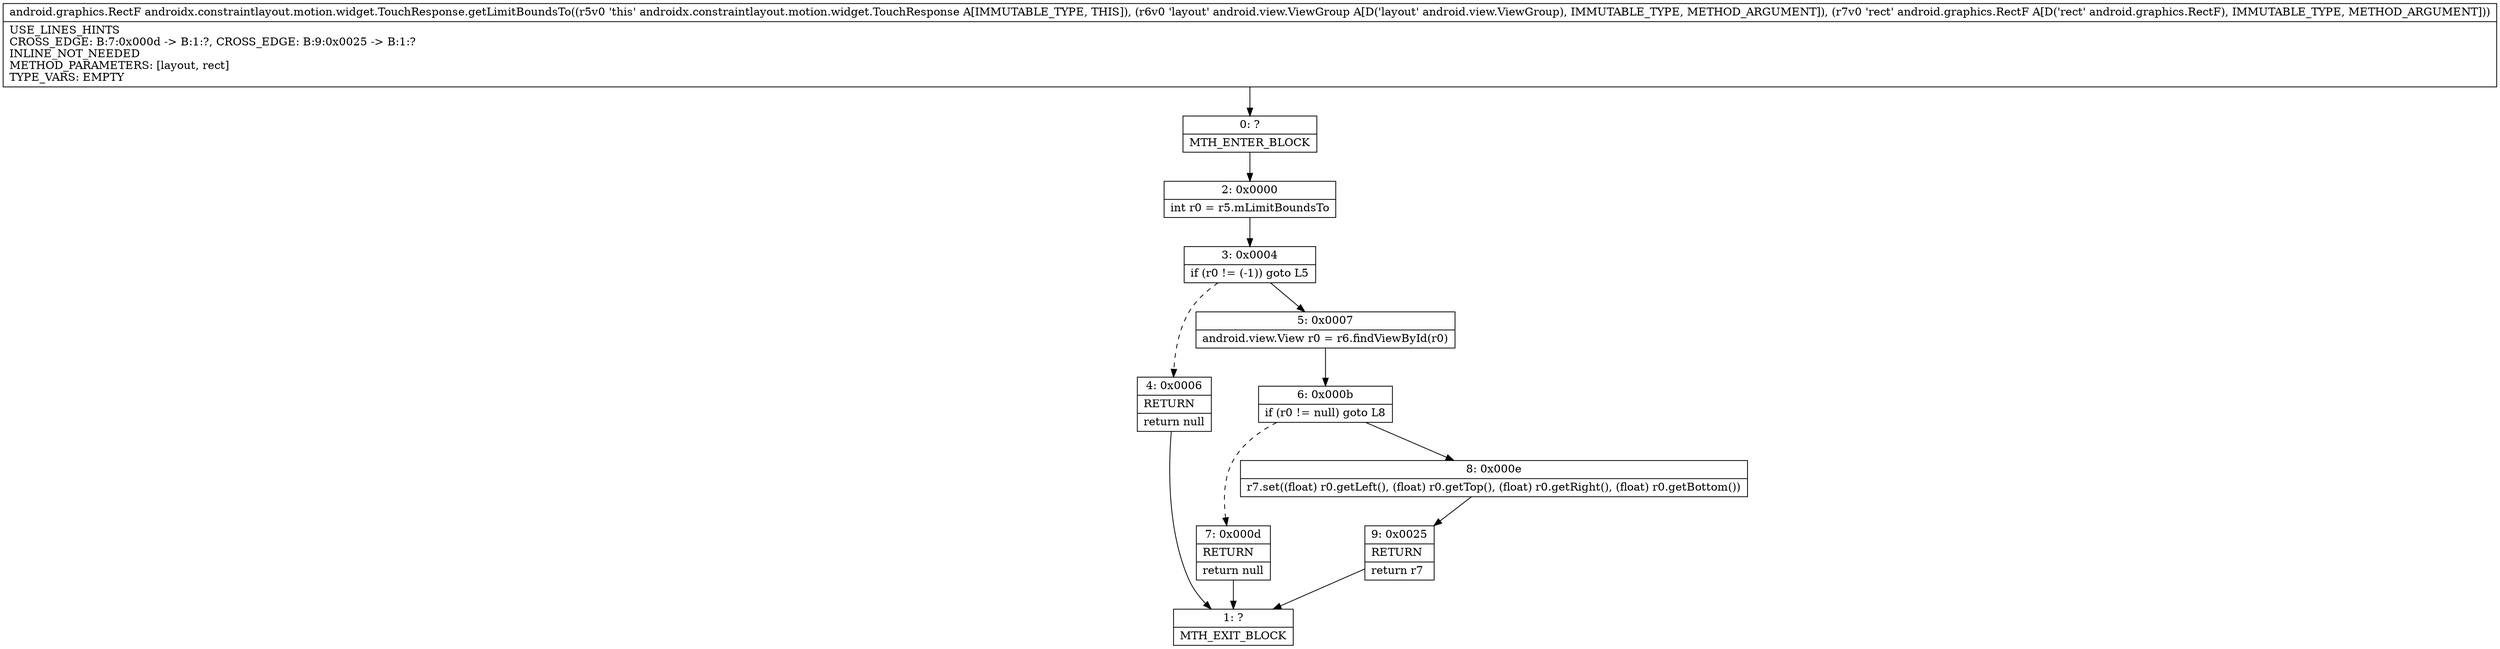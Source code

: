 digraph "CFG forandroidx.constraintlayout.motion.widget.TouchResponse.getLimitBoundsTo(Landroid\/view\/ViewGroup;Landroid\/graphics\/RectF;)Landroid\/graphics\/RectF;" {
Node_0 [shape=record,label="{0\:\ ?|MTH_ENTER_BLOCK\l}"];
Node_2 [shape=record,label="{2\:\ 0x0000|int r0 = r5.mLimitBoundsTo\l}"];
Node_3 [shape=record,label="{3\:\ 0x0004|if (r0 != (\-1)) goto L5\l}"];
Node_4 [shape=record,label="{4\:\ 0x0006|RETURN\l|return null\l}"];
Node_1 [shape=record,label="{1\:\ ?|MTH_EXIT_BLOCK\l}"];
Node_5 [shape=record,label="{5\:\ 0x0007|android.view.View r0 = r6.findViewById(r0)\l}"];
Node_6 [shape=record,label="{6\:\ 0x000b|if (r0 != null) goto L8\l}"];
Node_7 [shape=record,label="{7\:\ 0x000d|RETURN\l|return null\l}"];
Node_8 [shape=record,label="{8\:\ 0x000e|r7.set((float) r0.getLeft(), (float) r0.getTop(), (float) r0.getRight(), (float) r0.getBottom())\l}"];
Node_9 [shape=record,label="{9\:\ 0x0025|RETURN\l|return r7\l}"];
MethodNode[shape=record,label="{android.graphics.RectF androidx.constraintlayout.motion.widget.TouchResponse.getLimitBoundsTo((r5v0 'this' androidx.constraintlayout.motion.widget.TouchResponse A[IMMUTABLE_TYPE, THIS]), (r6v0 'layout' android.view.ViewGroup A[D('layout' android.view.ViewGroup), IMMUTABLE_TYPE, METHOD_ARGUMENT]), (r7v0 'rect' android.graphics.RectF A[D('rect' android.graphics.RectF), IMMUTABLE_TYPE, METHOD_ARGUMENT]))  | USE_LINES_HINTS\lCROSS_EDGE: B:7:0x000d \-\> B:1:?, CROSS_EDGE: B:9:0x0025 \-\> B:1:?\lINLINE_NOT_NEEDED\lMETHOD_PARAMETERS: [layout, rect]\lTYPE_VARS: EMPTY\l}"];
MethodNode -> Node_0;Node_0 -> Node_2;
Node_2 -> Node_3;
Node_3 -> Node_4[style=dashed];
Node_3 -> Node_5;
Node_4 -> Node_1;
Node_5 -> Node_6;
Node_6 -> Node_7[style=dashed];
Node_6 -> Node_8;
Node_7 -> Node_1;
Node_8 -> Node_9;
Node_9 -> Node_1;
}

